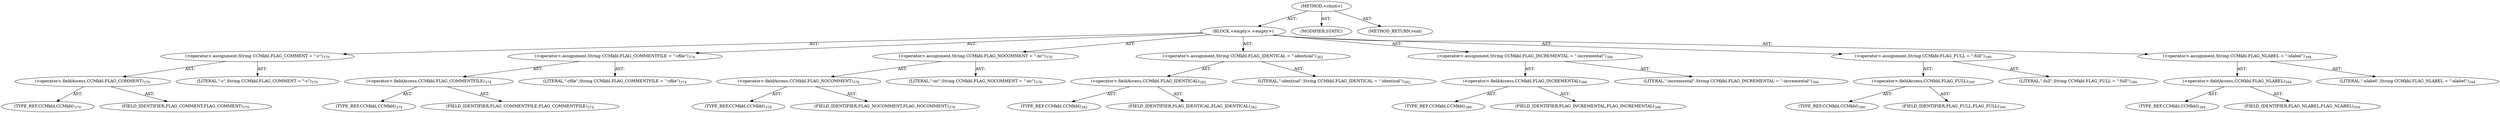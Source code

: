 digraph "&lt;clinit&gt;" {  
"111669149715" [label = <(METHOD,&lt;clinit&gt;)> ]
"25769803808" [label = <(BLOCK,&lt;empty&gt;,&lt;empty&gt;)> ]
"30064771176" [label = <(&lt;operator&gt;.assignment,String CCMkbl.FLAG_COMMENT = &quot;-c&quot;)<SUB>370</SUB>> ]
"30064771177" [label = <(&lt;operator&gt;.fieldAccess,CCMkbl.FLAG_COMMENT)<SUB>370</SUB>> ]
"180388626439" [label = <(TYPE_REF,CCMkbl,CCMkbl)<SUB>370</SUB>> ]
"55834574876" [label = <(FIELD_IDENTIFIER,FLAG_COMMENT,FLAG_COMMENT)<SUB>370</SUB>> ]
"90194313230" [label = <(LITERAL,&quot;-c&quot;,String CCMkbl.FLAG_COMMENT = &quot;-c&quot;)<SUB>370</SUB>> ]
"30064771178" [label = <(&lt;operator&gt;.assignment,String CCMkbl.FLAG_COMMENTFILE = &quot;-cfile&quot;)<SUB>374</SUB>> ]
"30064771179" [label = <(&lt;operator&gt;.fieldAccess,CCMkbl.FLAG_COMMENTFILE)<SUB>374</SUB>> ]
"180388626440" [label = <(TYPE_REF,CCMkbl,CCMkbl)<SUB>374</SUB>> ]
"55834574877" [label = <(FIELD_IDENTIFIER,FLAG_COMMENTFILE,FLAG_COMMENTFILE)<SUB>374</SUB>> ]
"90194313231" [label = <(LITERAL,&quot;-cfile&quot;,String CCMkbl.FLAG_COMMENTFILE = &quot;-cfile&quot;)<SUB>374</SUB>> ]
"30064771180" [label = <(&lt;operator&gt;.assignment,String CCMkbl.FLAG_NOCOMMENT = &quot;-nc&quot;)<SUB>378</SUB>> ]
"30064771181" [label = <(&lt;operator&gt;.fieldAccess,CCMkbl.FLAG_NOCOMMENT)<SUB>378</SUB>> ]
"180388626441" [label = <(TYPE_REF,CCMkbl,CCMkbl)<SUB>378</SUB>> ]
"55834574878" [label = <(FIELD_IDENTIFIER,FLAG_NOCOMMENT,FLAG_NOCOMMENT)<SUB>378</SUB>> ]
"90194313232" [label = <(LITERAL,&quot;-nc&quot;,String CCMkbl.FLAG_NOCOMMENT = &quot;-nc&quot;)<SUB>378</SUB>> ]
"30064771182" [label = <(&lt;operator&gt;.assignment,String CCMkbl.FLAG_IDENTICAL = &quot;-identical&quot;)<SUB>382</SUB>> ]
"30064771183" [label = <(&lt;operator&gt;.fieldAccess,CCMkbl.FLAG_IDENTICAL)<SUB>382</SUB>> ]
"180388626442" [label = <(TYPE_REF,CCMkbl,CCMkbl)<SUB>382</SUB>> ]
"55834574879" [label = <(FIELD_IDENTIFIER,FLAG_IDENTICAL,FLAG_IDENTICAL)<SUB>382</SUB>> ]
"90194313233" [label = <(LITERAL,&quot;-identical&quot;,String CCMkbl.FLAG_IDENTICAL = &quot;-identical&quot;)<SUB>382</SUB>> ]
"30064771184" [label = <(&lt;operator&gt;.assignment,String CCMkbl.FLAG_INCREMENTAL = &quot;-incremental&quot;)<SUB>386</SUB>> ]
"30064771185" [label = <(&lt;operator&gt;.fieldAccess,CCMkbl.FLAG_INCREMENTAL)<SUB>386</SUB>> ]
"180388626443" [label = <(TYPE_REF,CCMkbl,CCMkbl)<SUB>386</SUB>> ]
"55834574880" [label = <(FIELD_IDENTIFIER,FLAG_INCREMENTAL,FLAG_INCREMENTAL)<SUB>386</SUB>> ]
"90194313234" [label = <(LITERAL,&quot;-incremental&quot;,String CCMkbl.FLAG_INCREMENTAL = &quot;-incremental&quot;)<SUB>386</SUB>> ]
"30064771186" [label = <(&lt;operator&gt;.assignment,String CCMkbl.FLAG_FULL = &quot;-full&quot;)<SUB>390</SUB>> ]
"30064771187" [label = <(&lt;operator&gt;.fieldAccess,CCMkbl.FLAG_FULL)<SUB>390</SUB>> ]
"180388626444" [label = <(TYPE_REF,CCMkbl,CCMkbl)<SUB>390</SUB>> ]
"55834574881" [label = <(FIELD_IDENTIFIER,FLAG_FULL,FLAG_FULL)<SUB>390</SUB>> ]
"90194313235" [label = <(LITERAL,&quot;-full&quot;,String CCMkbl.FLAG_FULL = &quot;-full&quot;)<SUB>390</SUB>> ]
"30064771188" [label = <(&lt;operator&gt;.assignment,String CCMkbl.FLAG_NLABEL = &quot;-nlabel&quot;)<SUB>394</SUB>> ]
"30064771189" [label = <(&lt;operator&gt;.fieldAccess,CCMkbl.FLAG_NLABEL)<SUB>394</SUB>> ]
"180388626445" [label = <(TYPE_REF,CCMkbl,CCMkbl)<SUB>394</SUB>> ]
"55834574882" [label = <(FIELD_IDENTIFIER,FLAG_NLABEL,FLAG_NLABEL)<SUB>394</SUB>> ]
"90194313236" [label = <(LITERAL,&quot;-nlabel&quot;,String CCMkbl.FLAG_NLABEL = &quot;-nlabel&quot;)<SUB>394</SUB>> ]
"133143986235" [label = <(MODIFIER,STATIC)> ]
"128849018899" [label = <(METHOD_RETURN,void)> ]
  "111669149715" -> "25769803808"  [ label = "AST: "] 
  "111669149715" -> "133143986235"  [ label = "AST: "] 
  "111669149715" -> "128849018899"  [ label = "AST: "] 
  "25769803808" -> "30064771176"  [ label = "AST: "] 
  "25769803808" -> "30064771178"  [ label = "AST: "] 
  "25769803808" -> "30064771180"  [ label = "AST: "] 
  "25769803808" -> "30064771182"  [ label = "AST: "] 
  "25769803808" -> "30064771184"  [ label = "AST: "] 
  "25769803808" -> "30064771186"  [ label = "AST: "] 
  "25769803808" -> "30064771188"  [ label = "AST: "] 
  "30064771176" -> "30064771177"  [ label = "AST: "] 
  "30064771176" -> "90194313230"  [ label = "AST: "] 
  "30064771177" -> "180388626439"  [ label = "AST: "] 
  "30064771177" -> "55834574876"  [ label = "AST: "] 
  "30064771178" -> "30064771179"  [ label = "AST: "] 
  "30064771178" -> "90194313231"  [ label = "AST: "] 
  "30064771179" -> "180388626440"  [ label = "AST: "] 
  "30064771179" -> "55834574877"  [ label = "AST: "] 
  "30064771180" -> "30064771181"  [ label = "AST: "] 
  "30064771180" -> "90194313232"  [ label = "AST: "] 
  "30064771181" -> "180388626441"  [ label = "AST: "] 
  "30064771181" -> "55834574878"  [ label = "AST: "] 
  "30064771182" -> "30064771183"  [ label = "AST: "] 
  "30064771182" -> "90194313233"  [ label = "AST: "] 
  "30064771183" -> "180388626442"  [ label = "AST: "] 
  "30064771183" -> "55834574879"  [ label = "AST: "] 
  "30064771184" -> "30064771185"  [ label = "AST: "] 
  "30064771184" -> "90194313234"  [ label = "AST: "] 
  "30064771185" -> "180388626443"  [ label = "AST: "] 
  "30064771185" -> "55834574880"  [ label = "AST: "] 
  "30064771186" -> "30064771187"  [ label = "AST: "] 
  "30064771186" -> "90194313235"  [ label = "AST: "] 
  "30064771187" -> "180388626444"  [ label = "AST: "] 
  "30064771187" -> "55834574881"  [ label = "AST: "] 
  "30064771188" -> "30064771189"  [ label = "AST: "] 
  "30064771188" -> "90194313236"  [ label = "AST: "] 
  "30064771189" -> "180388626445"  [ label = "AST: "] 
  "30064771189" -> "55834574882"  [ label = "AST: "] 
}
